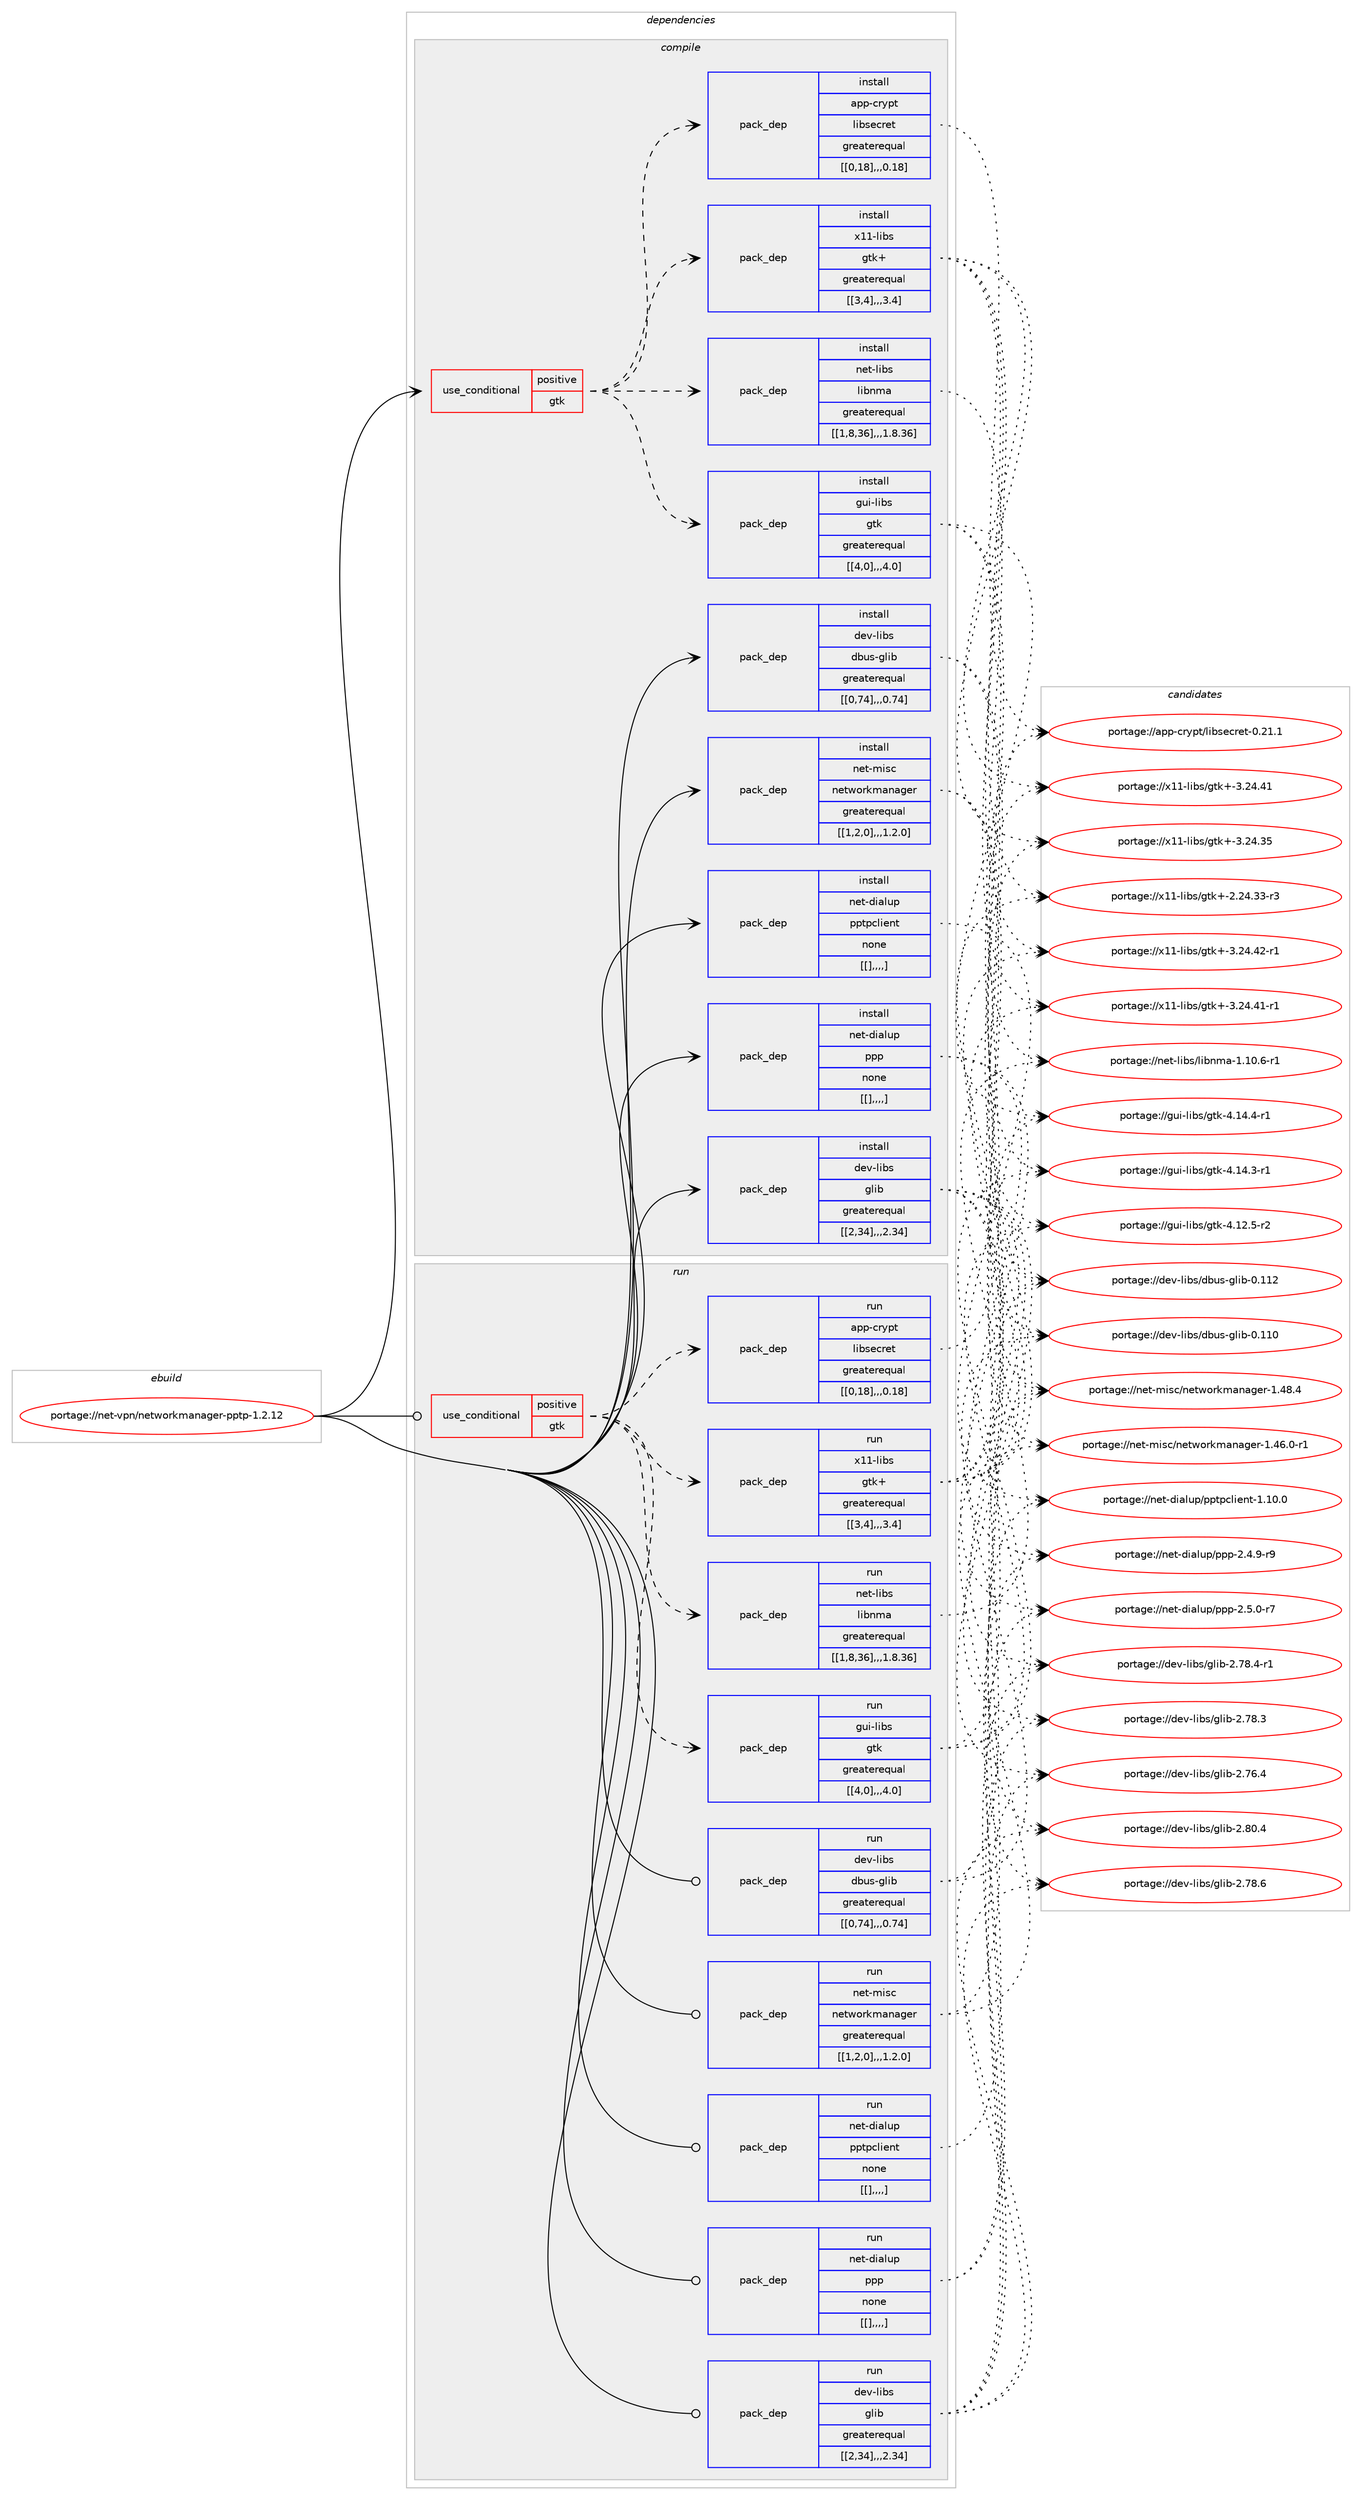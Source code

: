 digraph prolog {

# *************
# Graph options
# *************

newrank=true;
concentrate=true;
compound=true;
graph [rankdir=LR,fontname=Helvetica,fontsize=10,ranksep=1.5];#, ranksep=2.5, nodesep=0.2];
edge  [arrowhead=vee];
node  [fontname=Helvetica,fontsize=10];

# **********
# The ebuild
# **********

subgraph cluster_leftcol {
color=gray;
label=<<i>ebuild</i>>;
id [label="portage://net-vpn/networkmanager-pptp-1.2.12", color=red, width=4, href="../net-vpn/networkmanager-pptp-1.2.12.svg"];
}

# ****************
# The dependencies
# ****************

subgraph cluster_midcol {
color=gray;
label=<<i>dependencies</i>>;
subgraph cluster_compile {
fillcolor="#eeeeee";
style=filled;
label=<<i>compile</i>>;
subgraph cond105932 {
dependency402432 [label=<<TABLE BORDER="0" CELLBORDER="1" CELLSPACING="0" CELLPADDING="4"><TR><TD ROWSPAN="3" CELLPADDING="10">use_conditional</TD></TR><TR><TD>positive</TD></TR><TR><TD>gtk</TD></TR></TABLE>>, shape=none, color=red];
subgraph pack293563 {
dependency402433 [label=<<TABLE BORDER="0" CELLBORDER="1" CELLSPACING="0" CELLPADDING="4" WIDTH="220"><TR><TD ROWSPAN="6" CELLPADDING="30">pack_dep</TD></TR><TR><TD WIDTH="110">install</TD></TR><TR><TD>x11-libs</TD></TR><TR><TD>gtk+</TD></TR><TR><TD>greaterequal</TD></TR><TR><TD>[[3,4],,,3.4]</TD></TR></TABLE>>, shape=none, color=blue];
}
dependency402432:e -> dependency402433:w [weight=20,style="dashed",arrowhead="vee"];
subgraph pack293564 {
dependency402434 [label=<<TABLE BORDER="0" CELLBORDER="1" CELLSPACING="0" CELLPADDING="4" WIDTH="220"><TR><TD ROWSPAN="6" CELLPADDING="30">pack_dep</TD></TR><TR><TD WIDTH="110">install</TD></TR><TR><TD>app-crypt</TD></TR><TR><TD>libsecret</TD></TR><TR><TD>greaterequal</TD></TR><TR><TD>[[0,18],,,0.18]</TD></TR></TABLE>>, shape=none, color=blue];
}
dependency402432:e -> dependency402434:w [weight=20,style="dashed",arrowhead="vee"];
subgraph pack293565 {
dependency402435 [label=<<TABLE BORDER="0" CELLBORDER="1" CELLSPACING="0" CELLPADDING="4" WIDTH="220"><TR><TD ROWSPAN="6" CELLPADDING="30">pack_dep</TD></TR><TR><TD WIDTH="110">install</TD></TR><TR><TD>gui-libs</TD></TR><TR><TD>gtk</TD></TR><TR><TD>greaterequal</TD></TR><TR><TD>[[4,0],,,4.0]</TD></TR></TABLE>>, shape=none, color=blue];
}
dependency402432:e -> dependency402435:w [weight=20,style="dashed",arrowhead="vee"];
subgraph pack293566 {
dependency402436 [label=<<TABLE BORDER="0" CELLBORDER="1" CELLSPACING="0" CELLPADDING="4" WIDTH="220"><TR><TD ROWSPAN="6" CELLPADDING="30">pack_dep</TD></TR><TR><TD WIDTH="110">install</TD></TR><TR><TD>net-libs</TD></TR><TR><TD>libnma</TD></TR><TR><TD>greaterequal</TD></TR><TR><TD>[[1,8,36],,,1.8.36]</TD></TR></TABLE>>, shape=none, color=blue];
}
dependency402432:e -> dependency402436:w [weight=20,style="dashed",arrowhead="vee"];
}
id:e -> dependency402432:w [weight=20,style="solid",arrowhead="vee"];
subgraph pack293567 {
dependency402437 [label=<<TABLE BORDER="0" CELLBORDER="1" CELLSPACING="0" CELLPADDING="4" WIDTH="220"><TR><TD ROWSPAN="6" CELLPADDING="30">pack_dep</TD></TR><TR><TD WIDTH="110">install</TD></TR><TR><TD>dev-libs</TD></TR><TR><TD>dbus-glib</TD></TR><TR><TD>greaterequal</TD></TR><TR><TD>[[0,74],,,0.74]</TD></TR></TABLE>>, shape=none, color=blue];
}
id:e -> dependency402437:w [weight=20,style="solid",arrowhead="vee"];
subgraph pack293568 {
dependency402438 [label=<<TABLE BORDER="0" CELLBORDER="1" CELLSPACING="0" CELLPADDING="4" WIDTH="220"><TR><TD ROWSPAN="6" CELLPADDING="30">pack_dep</TD></TR><TR><TD WIDTH="110">install</TD></TR><TR><TD>dev-libs</TD></TR><TR><TD>glib</TD></TR><TR><TD>greaterequal</TD></TR><TR><TD>[[2,34],,,2.34]</TD></TR></TABLE>>, shape=none, color=blue];
}
id:e -> dependency402438:w [weight=20,style="solid",arrowhead="vee"];
subgraph pack293569 {
dependency402439 [label=<<TABLE BORDER="0" CELLBORDER="1" CELLSPACING="0" CELLPADDING="4" WIDTH="220"><TR><TD ROWSPAN="6" CELLPADDING="30">pack_dep</TD></TR><TR><TD WIDTH="110">install</TD></TR><TR><TD>net-dialup</TD></TR><TR><TD>ppp</TD></TR><TR><TD>none</TD></TR><TR><TD>[[],,,,]</TD></TR></TABLE>>, shape=none, color=blue];
}
id:e -> dependency402439:w [weight=20,style="solid",arrowhead="vee"];
subgraph pack293570 {
dependency402440 [label=<<TABLE BORDER="0" CELLBORDER="1" CELLSPACING="0" CELLPADDING="4" WIDTH="220"><TR><TD ROWSPAN="6" CELLPADDING="30">pack_dep</TD></TR><TR><TD WIDTH="110">install</TD></TR><TR><TD>net-dialup</TD></TR><TR><TD>pptpclient</TD></TR><TR><TD>none</TD></TR><TR><TD>[[],,,,]</TD></TR></TABLE>>, shape=none, color=blue];
}
id:e -> dependency402440:w [weight=20,style="solid",arrowhead="vee"];
subgraph pack293571 {
dependency402441 [label=<<TABLE BORDER="0" CELLBORDER="1" CELLSPACING="0" CELLPADDING="4" WIDTH="220"><TR><TD ROWSPAN="6" CELLPADDING="30">pack_dep</TD></TR><TR><TD WIDTH="110">install</TD></TR><TR><TD>net-misc</TD></TR><TR><TD>networkmanager</TD></TR><TR><TD>greaterequal</TD></TR><TR><TD>[[1,2,0],,,1.2.0]</TD></TR></TABLE>>, shape=none, color=blue];
}
id:e -> dependency402441:w [weight=20,style="solid",arrowhead="vee"];
}
subgraph cluster_compileandrun {
fillcolor="#eeeeee";
style=filled;
label=<<i>compile and run</i>>;
}
subgraph cluster_run {
fillcolor="#eeeeee";
style=filled;
label=<<i>run</i>>;
subgraph cond105933 {
dependency402442 [label=<<TABLE BORDER="0" CELLBORDER="1" CELLSPACING="0" CELLPADDING="4"><TR><TD ROWSPAN="3" CELLPADDING="10">use_conditional</TD></TR><TR><TD>positive</TD></TR><TR><TD>gtk</TD></TR></TABLE>>, shape=none, color=red];
subgraph pack293572 {
dependency402443 [label=<<TABLE BORDER="0" CELLBORDER="1" CELLSPACING="0" CELLPADDING="4" WIDTH="220"><TR><TD ROWSPAN="6" CELLPADDING="30">pack_dep</TD></TR><TR><TD WIDTH="110">run</TD></TR><TR><TD>x11-libs</TD></TR><TR><TD>gtk+</TD></TR><TR><TD>greaterequal</TD></TR><TR><TD>[[3,4],,,3.4]</TD></TR></TABLE>>, shape=none, color=blue];
}
dependency402442:e -> dependency402443:w [weight=20,style="dashed",arrowhead="vee"];
subgraph pack293573 {
dependency402444 [label=<<TABLE BORDER="0" CELLBORDER="1" CELLSPACING="0" CELLPADDING="4" WIDTH="220"><TR><TD ROWSPAN="6" CELLPADDING="30">pack_dep</TD></TR><TR><TD WIDTH="110">run</TD></TR><TR><TD>app-crypt</TD></TR><TR><TD>libsecret</TD></TR><TR><TD>greaterequal</TD></TR><TR><TD>[[0,18],,,0.18]</TD></TR></TABLE>>, shape=none, color=blue];
}
dependency402442:e -> dependency402444:w [weight=20,style="dashed",arrowhead="vee"];
subgraph pack293574 {
dependency402445 [label=<<TABLE BORDER="0" CELLBORDER="1" CELLSPACING="0" CELLPADDING="4" WIDTH="220"><TR><TD ROWSPAN="6" CELLPADDING="30">pack_dep</TD></TR><TR><TD WIDTH="110">run</TD></TR><TR><TD>gui-libs</TD></TR><TR><TD>gtk</TD></TR><TR><TD>greaterequal</TD></TR><TR><TD>[[4,0],,,4.0]</TD></TR></TABLE>>, shape=none, color=blue];
}
dependency402442:e -> dependency402445:w [weight=20,style="dashed",arrowhead="vee"];
subgraph pack293575 {
dependency402446 [label=<<TABLE BORDER="0" CELLBORDER="1" CELLSPACING="0" CELLPADDING="4" WIDTH="220"><TR><TD ROWSPAN="6" CELLPADDING="30">pack_dep</TD></TR><TR><TD WIDTH="110">run</TD></TR><TR><TD>net-libs</TD></TR><TR><TD>libnma</TD></TR><TR><TD>greaterequal</TD></TR><TR><TD>[[1,8,36],,,1.8.36]</TD></TR></TABLE>>, shape=none, color=blue];
}
dependency402442:e -> dependency402446:w [weight=20,style="dashed",arrowhead="vee"];
}
id:e -> dependency402442:w [weight=20,style="solid",arrowhead="odot"];
subgraph pack293576 {
dependency402447 [label=<<TABLE BORDER="0" CELLBORDER="1" CELLSPACING="0" CELLPADDING="4" WIDTH="220"><TR><TD ROWSPAN="6" CELLPADDING="30">pack_dep</TD></TR><TR><TD WIDTH="110">run</TD></TR><TR><TD>dev-libs</TD></TR><TR><TD>dbus-glib</TD></TR><TR><TD>greaterequal</TD></TR><TR><TD>[[0,74],,,0.74]</TD></TR></TABLE>>, shape=none, color=blue];
}
id:e -> dependency402447:w [weight=20,style="solid",arrowhead="odot"];
subgraph pack293577 {
dependency402448 [label=<<TABLE BORDER="0" CELLBORDER="1" CELLSPACING="0" CELLPADDING="4" WIDTH="220"><TR><TD ROWSPAN="6" CELLPADDING="30">pack_dep</TD></TR><TR><TD WIDTH="110">run</TD></TR><TR><TD>dev-libs</TD></TR><TR><TD>glib</TD></TR><TR><TD>greaterequal</TD></TR><TR><TD>[[2,34],,,2.34]</TD></TR></TABLE>>, shape=none, color=blue];
}
id:e -> dependency402448:w [weight=20,style="solid",arrowhead="odot"];
subgraph pack293578 {
dependency402449 [label=<<TABLE BORDER="0" CELLBORDER="1" CELLSPACING="0" CELLPADDING="4" WIDTH="220"><TR><TD ROWSPAN="6" CELLPADDING="30">pack_dep</TD></TR><TR><TD WIDTH="110">run</TD></TR><TR><TD>net-dialup</TD></TR><TR><TD>ppp</TD></TR><TR><TD>none</TD></TR><TR><TD>[[],,,,]</TD></TR></TABLE>>, shape=none, color=blue];
}
id:e -> dependency402449:w [weight=20,style="solid",arrowhead="odot"];
subgraph pack293579 {
dependency402450 [label=<<TABLE BORDER="0" CELLBORDER="1" CELLSPACING="0" CELLPADDING="4" WIDTH="220"><TR><TD ROWSPAN="6" CELLPADDING="30">pack_dep</TD></TR><TR><TD WIDTH="110">run</TD></TR><TR><TD>net-dialup</TD></TR><TR><TD>pptpclient</TD></TR><TR><TD>none</TD></TR><TR><TD>[[],,,,]</TD></TR></TABLE>>, shape=none, color=blue];
}
id:e -> dependency402450:w [weight=20,style="solid",arrowhead="odot"];
subgraph pack293580 {
dependency402451 [label=<<TABLE BORDER="0" CELLBORDER="1" CELLSPACING="0" CELLPADDING="4" WIDTH="220"><TR><TD ROWSPAN="6" CELLPADDING="30">pack_dep</TD></TR><TR><TD WIDTH="110">run</TD></TR><TR><TD>net-misc</TD></TR><TR><TD>networkmanager</TD></TR><TR><TD>greaterequal</TD></TR><TR><TD>[[1,2,0],,,1.2.0]</TD></TR></TABLE>>, shape=none, color=blue];
}
id:e -> dependency402451:w [weight=20,style="solid",arrowhead="odot"];
}
}

# **************
# The candidates
# **************

subgraph cluster_choices {
rank=same;
color=gray;
label=<<i>candidates</i>>;

subgraph choice293563 {
color=black;
nodesep=1;
choice12049494510810598115471031161074345514650524652504511449 [label="portage://x11-libs/gtk+-3.24.42-r1", color=red, width=4,href="../x11-libs/gtk+-3.24.42-r1.svg"];
choice12049494510810598115471031161074345514650524652494511449 [label="portage://x11-libs/gtk+-3.24.41-r1", color=red, width=4,href="../x11-libs/gtk+-3.24.41-r1.svg"];
choice1204949451081059811547103116107434551465052465249 [label="portage://x11-libs/gtk+-3.24.41", color=red, width=4,href="../x11-libs/gtk+-3.24.41.svg"];
choice1204949451081059811547103116107434551465052465153 [label="portage://x11-libs/gtk+-3.24.35", color=red, width=4,href="../x11-libs/gtk+-3.24.35.svg"];
choice12049494510810598115471031161074345504650524651514511451 [label="portage://x11-libs/gtk+-2.24.33-r3", color=red, width=4,href="../x11-libs/gtk+-2.24.33-r3.svg"];
dependency402433:e -> choice12049494510810598115471031161074345514650524652504511449:w [style=dotted,weight="100"];
dependency402433:e -> choice12049494510810598115471031161074345514650524652494511449:w [style=dotted,weight="100"];
dependency402433:e -> choice1204949451081059811547103116107434551465052465249:w [style=dotted,weight="100"];
dependency402433:e -> choice1204949451081059811547103116107434551465052465153:w [style=dotted,weight="100"];
dependency402433:e -> choice12049494510810598115471031161074345504650524651514511451:w [style=dotted,weight="100"];
}
subgraph choice293564 {
color=black;
nodesep=1;
choice97112112459911412111211647108105981151019911410111645484650494649 [label="portage://app-crypt/libsecret-0.21.1", color=red, width=4,href="../app-crypt/libsecret-0.21.1.svg"];
dependency402434:e -> choice97112112459911412111211647108105981151019911410111645484650494649:w [style=dotted,weight="100"];
}
subgraph choice293565 {
color=black;
nodesep=1;
choice103117105451081059811547103116107455246495246524511449 [label="portage://gui-libs/gtk-4.14.4-r1", color=red, width=4,href="../gui-libs/gtk-4.14.4-r1.svg"];
choice103117105451081059811547103116107455246495246514511449 [label="portage://gui-libs/gtk-4.14.3-r1", color=red, width=4,href="../gui-libs/gtk-4.14.3-r1.svg"];
choice103117105451081059811547103116107455246495046534511450 [label="portage://gui-libs/gtk-4.12.5-r2", color=red, width=4,href="../gui-libs/gtk-4.12.5-r2.svg"];
dependency402435:e -> choice103117105451081059811547103116107455246495246524511449:w [style=dotted,weight="100"];
dependency402435:e -> choice103117105451081059811547103116107455246495246514511449:w [style=dotted,weight="100"];
dependency402435:e -> choice103117105451081059811547103116107455246495046534511450:w [style=dotted,weight="100"];
}
subgraph choice293566 {
color=black;
nodesep=1;
choice1101011164510810598115471081059811010997454946494846544511449 [label="portage://net-libs/libnma-1.10.6-r1", color=red, width=4,href="../net-libs/libnma-1.10.6-r1.svg"];
dependency402436:e -> choice1101011164510810598115471081059811010997454946494846544511449:w [style=dotted,weight="100"];
}
subgraph choice293567 {
color=black;
nodesep=1;
choice100101118451081059811547100981171154510310810598454846494950 [label="portage://dev-libs/dbus-glib-0.112", color=red, width=4,href="../dev-libs/dbus-glib-0.112.svg"];
choice100101118451081059811547100981171154510310810598454846494948 [label="portage://dev-libs/dbus-glib-0.110", color=red, width=4,href="../dev-libs/dbus-glib-0.110.svg"];
dependency402437:e -> choice100101118451081059811547100981171154510310810598454846494950:w [style=dotted,weight="100"];
dependency402437:e -> choice100101118451081059811547100981171154510310810598454846494948:w [style=dotted,weight="100"];
}
subgraph choice293568 {
color=black;
nodesep=1;
choice1001011184510810598115471031081059845504656484652 [label="portage://dev-libs/glib-2.80.4", color=red, width=4,href="../dev-libs/glib-2.80.4.svg"];
choice1001011184510810598115471031081059845504655564654 [label="portage://dev-libs/glib-2.78.6", color=red, width=4,href="../dev-libs/glib-2.78.6.svg"];
choice10010111845108105981154710310810598455046555646524511449 [label="portage://dev-libs/glib-2.78.4-r1", color=red, width=4,href="../dev-libs/glib-2.78.4-r1.svg"];
choice1001011184510810598115471031081059845504655564651 [label="portage://dev-libs/glib-2.78.3", color=red, width=4,href="../dev-libs/glib-2.78.3.svg"];
choice1001011184510810598115471031081059845504655544652 [label="portage://dev-libs/glib-2.76.4", color=red, width=4,href="../dev-libs/glib-2.76.4.svg"];
dependency402438:e -> choice1001011184510810598115471031081059845504656484652:w [style=dotted,weight="100"];
dependency402438:e -> choice1001011184510810598115471031081059845504655564654:w [style=dotted,weight="100"];
dependency402438:e -> choice10010111845108105981154710310810598455046555646524511449:w [style=dotted,weight="100"];
dependency402438:e -> choice1001011184510810598115471031081059845504655564651:w [style=dotted,weight="100"];
dependency402438:e -> choice1001011184510810598115471031081059845504655544652:w [style=dotted,weight="100"];
}
subgraph choice293569 {
color=black;
nodesep=1;
choice1101011164510010597108117112471121121124550465346484511455 [label="portage://net-dialup/ppp-2.5.0-r7", color=red, width=4,href="../net-dialup/ppp-2.5.0-r7.svg"];
choice1101011164510010597108117112471121121124550465246574511457 [label="portage://net-dialup/ppp-2.4.9-r9", color=red, width=4,href="../net-dialup/ppp-2.4.9-r9.svg"];
dependency402439:e -> choice1101011164510010597108117112471121121124550465346484511455:w [style=dotted,weight="100"];
dependency402439:e -> choice1101011164510010597108117112471121121124550465246574511457:w [style=dotted,weight="100"];
}
subgraph choice293570 {
color=black;
nodesep=1;
choice1101011164510010597108117112471121121161129910810510111011645494649484648 [label="portage://net-dialup/pptpclient-1.10.0", color=red, width=4,href="../net-dialup/pptpclient-1.10.0.svg"];
dependency402440:e -> choice1101011164510010597108117112471121121161129910810510111011645494649484648:w [style=dotted,weight="100"];
}
subgraph choice293571 {
color=black;
nodesep=1;
choice110101116451091051159947110101116119111114107109971109710310111445494652564652 [label="portage://net-misc/networkmanager-1.48.4", color=red, width=4,href="../net-misc/networkmanager-1.48.4.svg"];
choice1101011164510910511599471101011161191111141071099711097103101114454946525446484511449 [label="portage://net-misc/networkmanager-1.46.0-r1", color=red, width=4,href="../net-misc/networkmanager-1.46.0-r1.svg"];
dependency402441:e -> choice110101116451091051159947110101116119111114107109971109710310111445494652564652:w [style=dotted,weight="100"];
dependency402441:e -> choice1101011164510910511599471101011161191111141071099711097103101114454946525446484511449:w [style=dotted,weight="100"];
}
subgraph choice293572 {
color=black;
nodesep=1;
choice12049494510810598115471031161074345514650524652504511449 [label="portage://x11-libs/gtk+-3.24.42-r1", color=red, width=4,href="../x11-libs/gtk+-3.24.42-r1.svg"];
choice12049494510810598115471031161074345514650524652494511449 [label="portage://x11-libs/gtk+-3.24.41-r1", color=red, width=4,href="../x11-libs/gtk+-3.24.41-r1.svg"];
choice1204949451081059811547103116107434551465052465249 [label="portage://x11-libs/gtk+-3.24.41", color=red, width=4,href="../x11-libs/gtk+-3.24.41.svg"];
choice1204949451081059811547103116107434551465052465153 [label="portage://x11-libs/gtk+-3.24.35", color=red, width=4,href="../x11-libs/gtk+-3.24.35.svg"];
choice12049494510810598115471031161074345504650524651514511451 [label="portage://x11-libs/gtk+-2.24.33-r3", color=red, width=4,href="../x11-libs/gtk+-2.24.33-r3.svg"];
dependency402443:e -> choice12049494510810598115471031161074345514650524652504511449:w [style=dotted,weight="100"];
dependency402443:e -> choice12049494510810598115471031161074345514650524652494511449:w [style=dotted,weight="100"];
dependency402443:e -> choice1204949451081059811547103116107434551465052465249:w [style=dotted,weight="100"];
dependency402443:e -> choice1204949451081059811547103116107434551465052465153:w [style=dotted,weight="100"];
dependency402443:e -> choice12049494510810598115471031161074345504650524651514511451:w [style=dotted,weight="100"];
}
subgraph choice293573 {
color=black;
nodesep=1;
choice97112112459911412111211647108105981151019911410111645484650494649 [label="portage://app-crypt/libsecret-0.21.1", color=red, width=4,href="../app-crypt/libsecret-0.21.1.svg"];
dependency402444:e -> choice97112112459911412111211647108105981151019911410111645484650494649:w [style=dotted,weight="100"];
}
subgraph choice293574 {
color=black;
nodesep=1;
choice103117105451081059811547103116107455246495246524511449 [label="portage://gui-libs/gtk-4.14.4-r1", color=red, width=4,href="../gui-libs/gtk-4.14.4-r1.svg"];
choice103117105451081059811547103116107455246495246514511449 [label="portage://gui-libs/gtk-4.14.3-r1", color=red, width=4,href="../gui-libs/gtk-4.14.3-r1.svg"];
choice103117105451081059811547103116107455246495046534511450 [label="portage://gui-libs/gtk-4.12.5-r2", color=red, width=4,href="../gui-libs/gtk-4.12.5-r2.svg"];
dependency402445:e -> choice103117105451081059811547103116107455246495246524511449:w [style=dotted,weight="100"];
dependency402445:e -> choice103117105451081059811547103116107455246495246514511449:w [style=dotted,weight="100"];
dependency402445:e -> choice103117105451081059811547103116107455246495046534511450:w [style=dotted,weight="100"];
}
subgraph choice293575 {
color=black;
nodesep=1;
choice1101011164510810598115471081059811010997454946494846544511449 [label="portage://net-libs/libnma-1.10.6-r1", color=red, width=4,href="../net-libs/libnma-1.10.6-r1.svg"];
dependency402446:e -> choice1101011164510810598115471081059811010997454946494846544511449:w [style=dotted,weight="100"];
}
subgraph choice293576 {
color=black;
nodesep=1;
choice100101118451081059811547100981171154510310810598454846494950 [label="portage://dev-libs/dbus-glib-0.112", color=red, width=4,href="../dev-libs/dbus-glib-0.112.svg"];
choice100101118451081059811547100981171154510310810598454846494948 [label="portage://dev-libs/dbus-glib-0.110", color=red, width=4,href="../dev-libs/dbus-glib-0.110.svg"];
dependency402447:e -> choice100101118451081059811547100981171154510310810598454846494950:w [style=dotted,weight="100"];
dependency402447:e -> choice100101118451081059811547100981171154510310810598454846494948:w [style=dotted,weight="100"];
}
subgraph choice293577 {
color=black;
nodesep=1;
choice1001011184510810598115471031081059845504656484652 [label="portage://dev-libs/glib-2.80.4", color=red, width=4,href="../dev-libs/glib-2.80.4.svg"];
choice1001011184510810598115471031081059845504655564654 [label="portage://dev-libs/glib-2.78.6", color=red, width=4,href="../dev-libs/glib-2.78.6.svg"];
choice10010111845108105981154710310810598455046555646524511449 [label="portage://dev-libs/glib-2.78.4-r1", color=red, width=4,href="../dev-libs/glib-2.78.4-r1.svg"];
choice1001011184510810598115471031081059845504655564651 [label="portage://dev-libs/glib-2.78.3", color=red, width=4,href="../dev-libs/glib-2.78.3.svg"];
choice1001011184510810598115471031081059845504655544652 [label="portage://dev-libs/glib-2.76.4", color=red, width=4,href="../dev-libs/glib-2.76.4.svg"];
dependency402448:e -> choice1001011184510810598115471031081059845504656484652:w [style=dotted,weight="100"];
dependency402448:e -> choice1001011184510810598115471031081059845504655564654:w [style=dotted,weight="100"];
dependency402448:e -> choice10010111845108105981154710310810598455046555646524511449:w [style=dotted,weight="100"];
dependency402448:e -> choice1001011184510810598115471031081059845504655564651:w [style=dotted,weight="100"];
dependency402448:e -> choice1001011184510810598115471031081059845504655544652:w [style=dotted,weight="100"];
}
subgraph choice293578 {
color=black;
nodesep=1;
choice1101011164510010597108117112471121121124550465346484511455 [label="portage://net-dialup/ppp-2.5.0-r7", color=red, width=4,href="../net-dialup/ppp-2.5.0-r7.svg"];
choice1101011164510010597108117112471121121124550465246574511457 [label="portage://net-dialup/ppp-2.4.9-r9", color=red, width=4,href="../net-dialup/ppp-2.4.9-r9.svg"];
dependency402449:e -> choice1101011164510010597108117112471121121124550465346484511455:w [style=dotted,weight="100"];
dependency402449:e -> choice1101011164510010597108117112471121121124550465246574511457:w [style=dotted,weight="100"];
}
subgraph choice293579 {
color=black;
nodesep=1;
choice1101011164510010597108117112471121121161129910810510111011645494649484648 [label="portage://net-dialup/pptpclient-1.10.0", color=red, width=4,href="../net-dialup/pptpclient-1.10.0.svg"];
dependency402450:e -> choice1101011164510010597108117112471121121161129910810510111011645494649484648:w [style=dotted,weight="100"];
}
subgraph choice293580 {
color=black;
nodesep=1;
choice110101116451091051159947110101116119111114107109971109710310111445494652564652 [label="portage://net-misc/networkmanager-1.48.4", color=red, width=4,href="../net-misc/networkmanager-1.48.4.svg"];
choice1101011164510910511599471101011161191111141071099711097103101114454946525446484511449 [label="portage://net-misc/networkmanager-1.46.0-r1", color=red, width=4,href="../net-misc/networkmanager-1.46.0-r1.svg"];
dependency402451:e -> choice110101116451091051159947110101116119111114107109971109710310111445494652564652:w [style=dotted,weight="100"];
dependency402451:e -> choice1101011164510910511599471101011161191111141071099711097103101114454946525446484511449:w [style=dotted,weight="100"];
}
}

}

